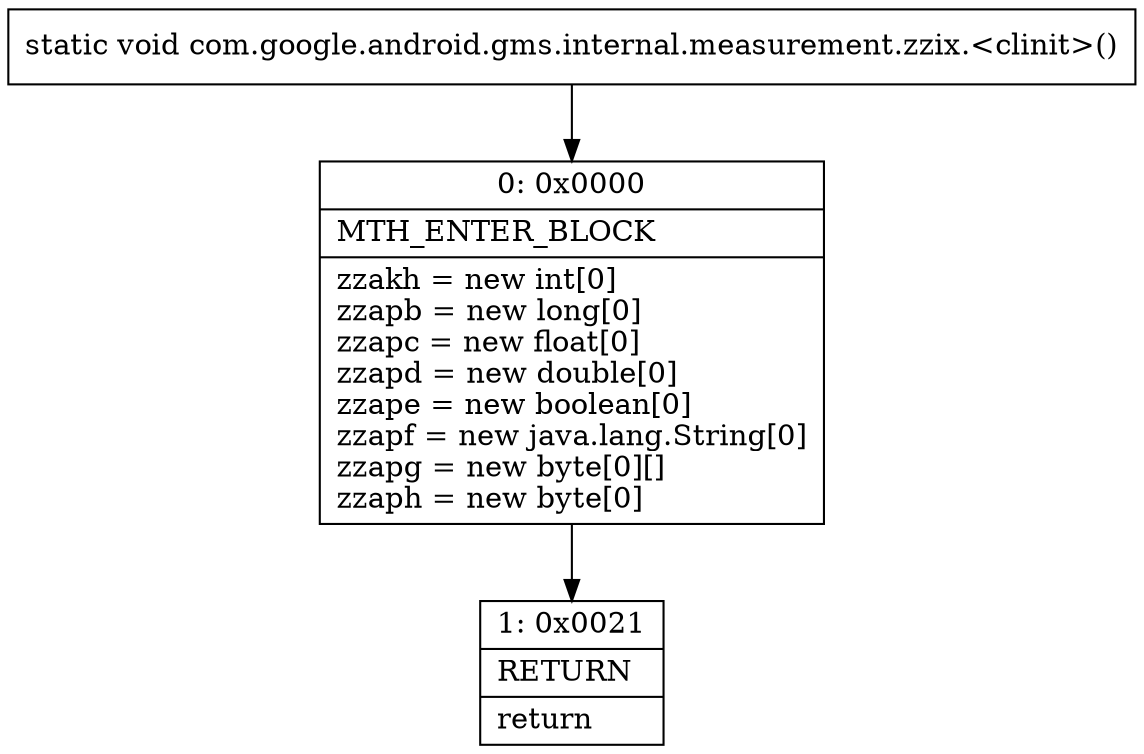 digraph "CFG forcom.google.android.gms.internal.measurement.zzix.\<clinit\>()V" {
Node_0 [shape=record,label="{0\:\ 0x0000|MTH_ENTER_BLOCK\l|zzakh = new int[0]\lzzapb = new long[0]\lzzapc = new float[0]\lzzapd = new double[0]\lzzape = new boolean[0]\lzzapf = new java.lang.String[0]\lzzapg = new byte[0][]\lzzaph = new byte[0]\l}"];
Node_1 [shape=record,label="{1\:\ 0x0021|RETURN\l|return\l}"];
MethodNode[shape=record,label="{static void com.google.android.gms.internal.measurement.zzix.\<clinit\>() }"];
MethodNode -> Node_0;
Node_0 -> Node_1;
}

